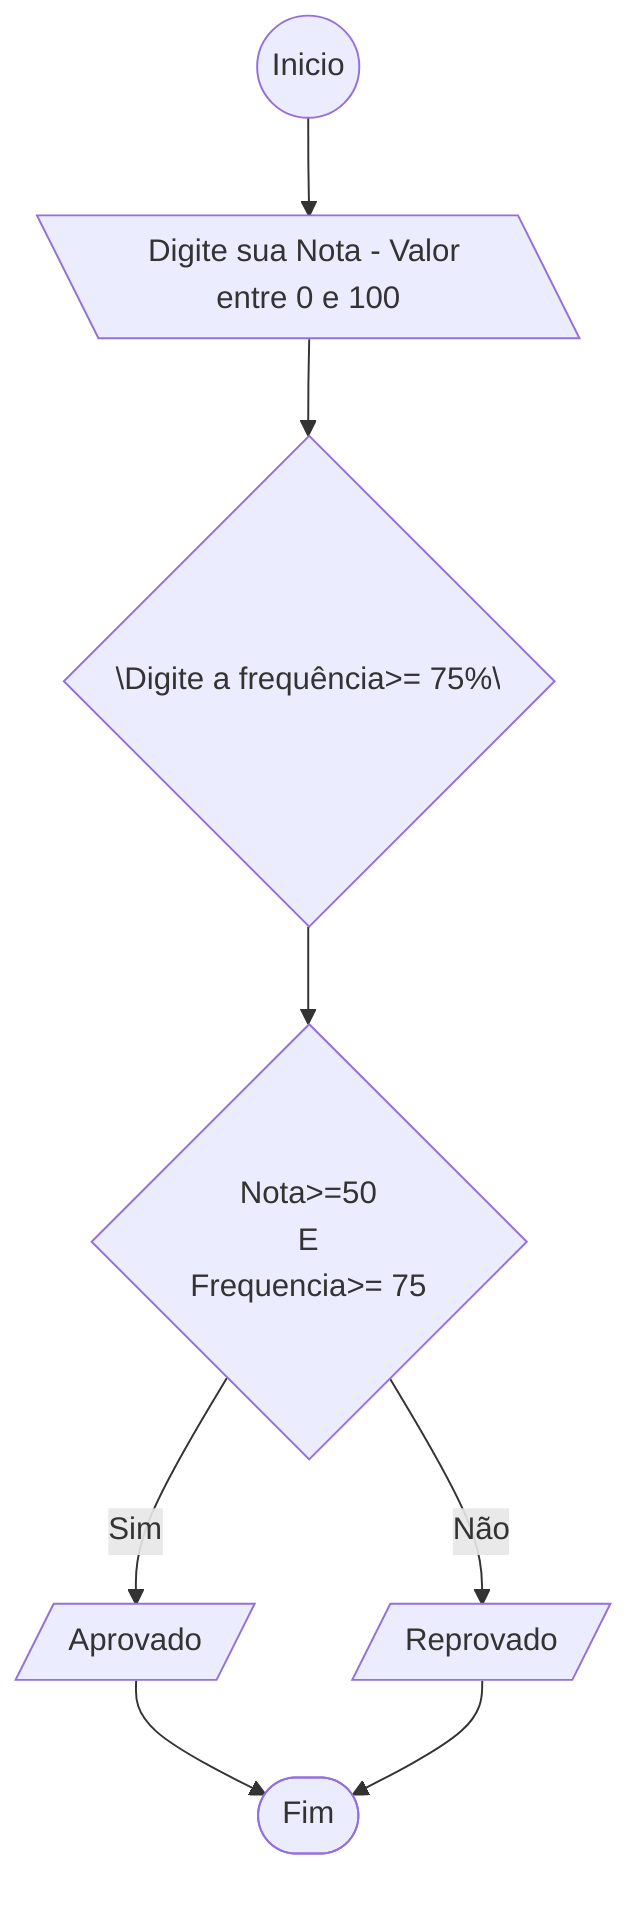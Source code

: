 flowchart TD
   start((Inicio)) --> input1[\Digite sua Nota - Valor entre 0 e 100\]
   input1 --> input2{\Digite a frequência>= 75%\}
   input2 --> verification{Nota>=50 \n E \n Frequencia>= 75}
   verification --> |Sim| A[/Aprovado/]
   verification --> |Não| B[/Reprovado/]
   A --> finish([ Fim ])
   B --> finish